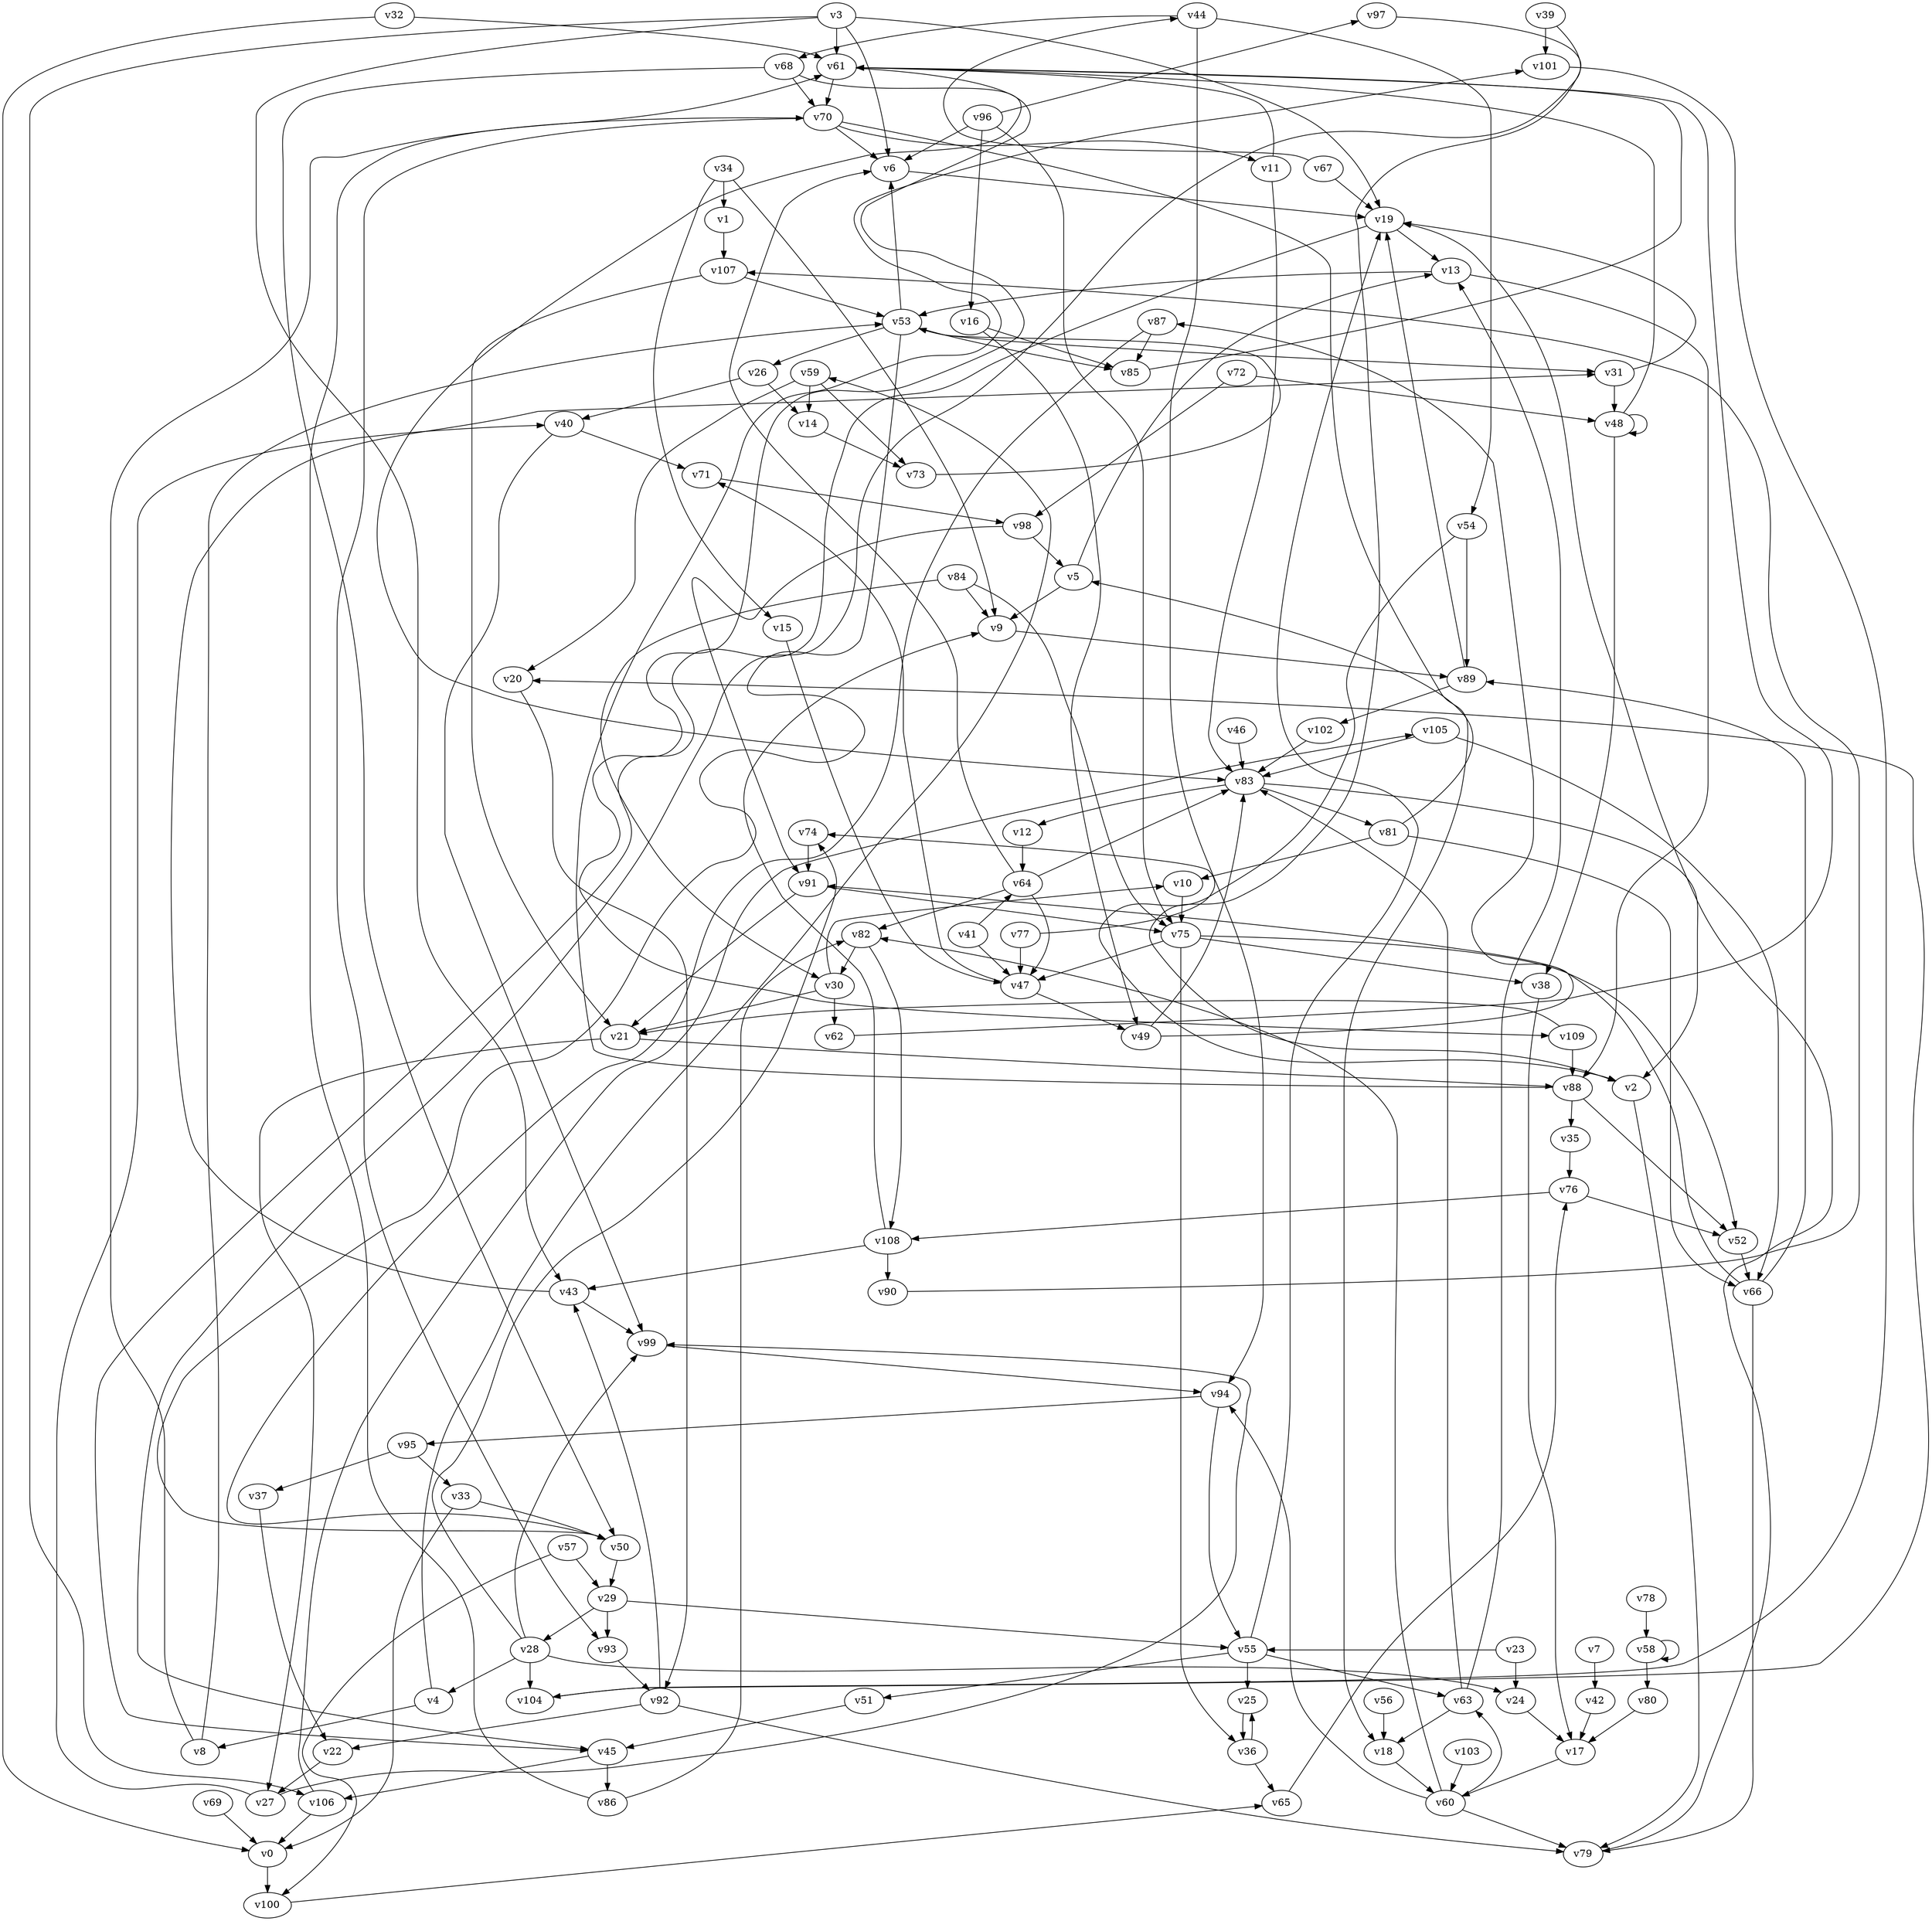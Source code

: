// Benchmark game 158 - 110 vertices
// time_bound: 12
// targets: v27
digraph G {
    v0 [name="v0", player=1];
    v1 [name="v1", player=0];
    v2 [name="v2", player=0];
    v3 [name="v3", player=0];
    v4 [name="v4", player=0];
    v5 [name="v5", player=1];
    v6 [name="v6", player=1];
    v7 [name="v7", player=0];
    v8 [name="v8", player=1];
    v9 [name="v9", player=0];
    v10 [name="v10", player=1];
    v11 [name="v11", player=0];
    v12 [name="v12", player=0];
    v13 [name="v13", player=0];
    v14 [name="v14", player=1];
    v15 [name="v15", player=1];
    v16 [name="v16", player=0];
    v17 [name="v17", player=0];
    v18 [name="v18", player=0];
    v19 [name="v19", player=0];
    v20 [name="v20", player=0];
    v21 [name="v21", player=0];
    v22 [name="v22", player=0];
    v23 [name="v23", player=0];
    v24 [name="v24", player=0];
    v25 [name="v25", player=0];
    v26 [name="v26", player=0];
    v27 [name="v27", player=1, target=1];
    v28 [name="v28", player=1];
    v29 [name="v29", player=1];
    v30 [name="v30", player=1];
    v31 [name="v31", player=1];
    v32 [name="v32", player=0];
    v33 [name="v33", player=1];
    v34 [name="v34", player=1];
    v35 [name="v35", player=1];
    v36 [name="v36", player=1];
    v37 [name="v37", player=0];
    v38 [name="v38", player=1];
    v39 [name="v39", player=0];
    v40 [name="v40", player=0];
    v41 [name="v41", player=0];
    v42 [name="v42", player=1];
    v43 [name="v43", player=1];
    v44 [name="v44", player=1];
    v45 [name="v45", player=0];
    v46 [name="v46", player=1];
    v47 [name="v47", player=0];
    v48 [name="v48", player=0];
    v49 [name="v49", player=0];
    v50 [name="v50", player=0];
    v51 [name="v51", player=1];
    v52 [name="v52", player=1];
    v53 [name="v53", player=1];
    v54 [name="v54", player=0];
    v55 [name="v55", player=0];
    v56 [name="v56", player=0];
    v57 [name="v57", player=1];
    v58 [name="v58", player=1];
    v59 [name="v59", player=1];
    v60 [name="v60", player=0];
    v61 [name="v61", player=0];
    v62 [name="v62", player=0];
    v63 [name="v63", player=1];
    v64 [name="v64", player=1];
    v65 [name="v65", player=1];
    v66 [name="v66", player=1];
    v67 [name="v67", player=0];
    v68 [name="v68", player=1];
    v69 [name="v69", player=0];
    v70 [name="v70", player=1];
    v71 [name="v71", player=1];
    v72 [name="v72", player=0];
    v73 [name="v73", player=1];
    v74 [name="v74", player=1];
    v75 [name="v75", player=0];
    v76 [name="v76", player=1];
    v77 [name="v77", player=1];
    v78 [name="v78", player=0];
    v79 [name="v79", player=0];
    v80 [name="v80", player=0];
    v81 [name="v81", player=1];
    v82 [name="v82", player=0];
    v83 [name="v83", player=0];
    v84 [name="v84", player=1];
    v85 [name="v85", player=1];
    v86 [name="v86", player=0];
    v87 [name="v87", player=1];
    v88 [name="v88", player=1];
    v89 [name="v89", player=0];
    v90 [name="v90", player=0];
    v91 [name="v91", player=1];
    v92 [name="v92", player=1];
    v93 [name="v93", player=1];
    v94 [name="v94", player=0];
    v95 [name="v95", player=0];
    v96 [name="v96", player=1];
    v97 [name="v97", player=0];
    v98 [name="v98", player=1];
    v99 [name="v99", player=1];
    v100 [name="v100", player=0];
    v101 [name="v101", player=0];
    v102 [name="v102", player=0];
    v103 [name="v103", player=1];
    v104 [name="v104", player=0];
    v105 [name="v105", player=0];
    v106 [name="v106", player=0];
    v107 [name="v107", player=0];
    v108 [name="v108", player=1];
    v109 [name="v109", player=0];

    v0 -> v100;
    v1 -> v107;
    v2 -> v79;
    v3 -> v6;
    v4 -> v59 [constraint="t >= 2"];
    v5 -> v13;
    v6 -> v19;
    v7 -> v42;
    v8 -> v53;
    v9 -> v89;
    v10 -> v75;
    v11 -> v83;
    v12 -> v64;
    v13 -> v53;
    v14 -> v73;
    v15 -> v47;
    v16 -> v85;
    v17 -> v60 [constraint="t mod 5 == 1"];
    v18 -> v60;
    v19 -> v45 [constraint="t mod 5 == 2"];
    v20 -> v92;
    v21 -> v88;
    v22 -> v27;
    v23 -> v55 [constraint="t < 14"];
    v24 -> v17;
    v25 -> v36;
    v26 -> v14;
    v27 -> v99 [constraint="t >= 2"];
    v28 -> v74 [constraint="t >= 2"];
    v29 -> v93;
    v30 -> v10 [constraint="t mod 5 == 1"];
    v31 -> v48;
    v32 -> v0;
    v33 -> v0;
    v34 -> v1;
    v35 -> v76;
    v36 -> v25 [constraint="t mod 3 == 0"];
    v37 -> v22;
    v38 -> v17;
    v39 -> v45 [constraint="t >= 2"];
    v40 -> v99;
    v41 -> v64 [constraint="t >= 3"];
    v42 -> v17;
    v43 -> v31 [constraint="t mod 3 == 2"];
    v44 -> v94;
    v45 -> v86;
    v46 -> v83;
    v47 -> v71;
    v48 -> v61;
    v49 -> v91 [constraint="t >= 2"];
    v50 -> v29;
    v51 -> v45;
    v52 -> v66;
    v53 -> v50 [constraint="t >= 1"];
    v54 -> v2 [constraint="t < 13"];
    v55 -> v25;
    v56 -> v18;
    v57 -> v100 [constraint="t < 5"];
    v58 -> v58;
    v59 -> v20;
    v60 -> v94;
    v61 -> v109 [constraint="t >= 3"];
    v62 -> v61 [constraint="t >= 5"];
    v63 -> v13;
    v64 -> v6;
    v65 -> v76;
    v66 -> v87 [constraint="t mod 4 == 0"];
    v67 -> v44 [constraint="t >= 1"];
    v68 -> v83 [constraint="t < 9"];
    v69 -> v0;
    v70 -> v18;
    v71 -> v98;
    v72 -> v98;
    v73 -> v53 [constraint="t < 14"];
    v74 -> v91;
    v75 -> v38;
    v76 -> v52;
    v77 -> v74 [constraint="t >= 3"];
    v78 -> v58;
    v79 -> v19 [constraint="t mod 3 == 2"];
    v80 -> v17;
    v81 -> v66;
    v82 -> v108;
    v83 -> v12;
    v84 -> v75;
    v85 -> v61 [constraint="t mod 4 == 1"];
    v86 -> v82;
    v87 -> v50 [constraint="t mod 2 == 0"];
    v88 -> v101 [constraint="t < 14"];
    v89 -> v19;
    v90 -> v107 [constraint="t mod 2 == 0"];
    v91 -> v21;
    v92 -> v79;
    v93 -> v92;
    v94 -> v95;
    v95 -> v33;
    v96 -> v97 [constraint="t mod 3 == 1"];
    v97 -> v2 [constraint="t mod 4 == 1"];
    v98 -> v91;
    v99 -> v94;
    v100 -> v65 [constraint="t < 15"];
    v101 -> v104 [constraint="t < 13"];
    v102 -> v83;
    v103 -> v60;
    v104 -> v20 [constraint="t mod 4 == 1"];
    v105 -> v66;
    v106 -> v105 [constraint="t < 9"];
    v107 -> v53;
    v108 -> v90;
    v109 -> v21 [constraint="t >= 5"];
    v32 -> v61;
    v4 -> v8;
    v108 -> v9;
    v63 -> v18;
    v84 -> v30;
    v72 -> v48;
    v28 -> v104;
    v81 -> v10;
    v91 -> v75;
    v83 -> v2;
    v87 -> v85;
    v13 -> v88;
    v109 -> v88;
    v81 -> v5;
    v58 -> v80;
    v55 -> v19;
    v30 -> v62;
    v64 -> v47;
    v44 -> v54;
    v59 -> v14;
    v21 -> v27;
    v83 -> v81;
    v5 -> v9;
    v55 -> v63;
    v39 -> v101;
    v28 -> v4;
    v19 -> v13;
    v96 -> v16;
    v3 -> v106;
    v55 -> v51;
    v30 -> v21;
    v94 -> v55;
    v57 -> v29;
    v75 -> v47;
    v66 -> v79;
    v36 -> v65;
    v31 -> v19;
    v66 -> v89;
    v48 -> v38;
    v88 -> v52;
    v34 -> v15;
    v16 -> v49;
    v53 -> v31;
    v3 -> v43;
    v75 -> v52;
    v64 -> v82;
    v28 -> v99;
    v107 -> v21;
    v67 -> v19;
    v29 -> v28;
    v8 -> v61;
    v60 -> v63;
    v29 -> v55;
    v95 -> v37;
    v96 -> v75;
    v82 -> v30;
    v26 -> v40;
    v89 -> v102;
    v33 -> v50;
    v70 -> v11;
    v60 -> v82;
    v92 -> v43;
    v105 -> v83;
    v108 -> v43;
    v60 -> v79;
    v40 -> v71;
    v63 -> v83;
    v70 -> v6;
    v48 -> v48;
    v64 -> v83;
    v96 -> v6;
    v76 -> v108;
    v49 -> v83;
    v70 -> v93;
    v45 -> v106;
    v3 -> v61;
    v47 -> v49;
    v53 -> v26;
    v68 -> v50;
    v92 -> v22;
    v28 -> v24;
    v68 -> v70;
    v34 -> v9;
    v98 -> v5;
    v84 -> v9;
    v59 -> v73;
    v44 -> v68;
    v106 -> v0;
    v88 -> v35;
    v77 -> v47;
    v53 -> v85;
    v53 -> v6;
    v27 -> v40;
    v54 -> v89;
    v23 -> v24;
    v86 -> v70;
    v3 -> v19;
    v43 -> v99;
    v41 -> v47;
    v61 -> v70;
    v11 -> v61;
    v75 -> v36;
}
